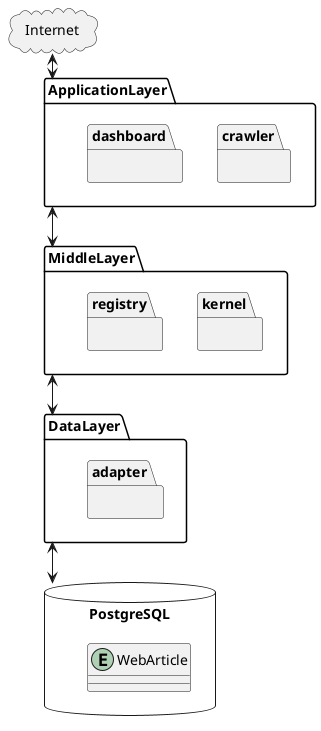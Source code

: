 @startuml class_diagram_layers

package Internet <<Cloud>> {
}

package ApplicationLayer as AL {
    package crawler{}

    package dashboard{}
}

package MiddleLayer as ML {
    package kernel {}
    package registry {}
}

package DataLayer as DL {
    package adapter {}
}

database PostgreSQL {
    entity WebArticle
}

Internet <--> AL
AL <--> ML
ML <--> DL
DL <--> PostgreSQL

@enduml